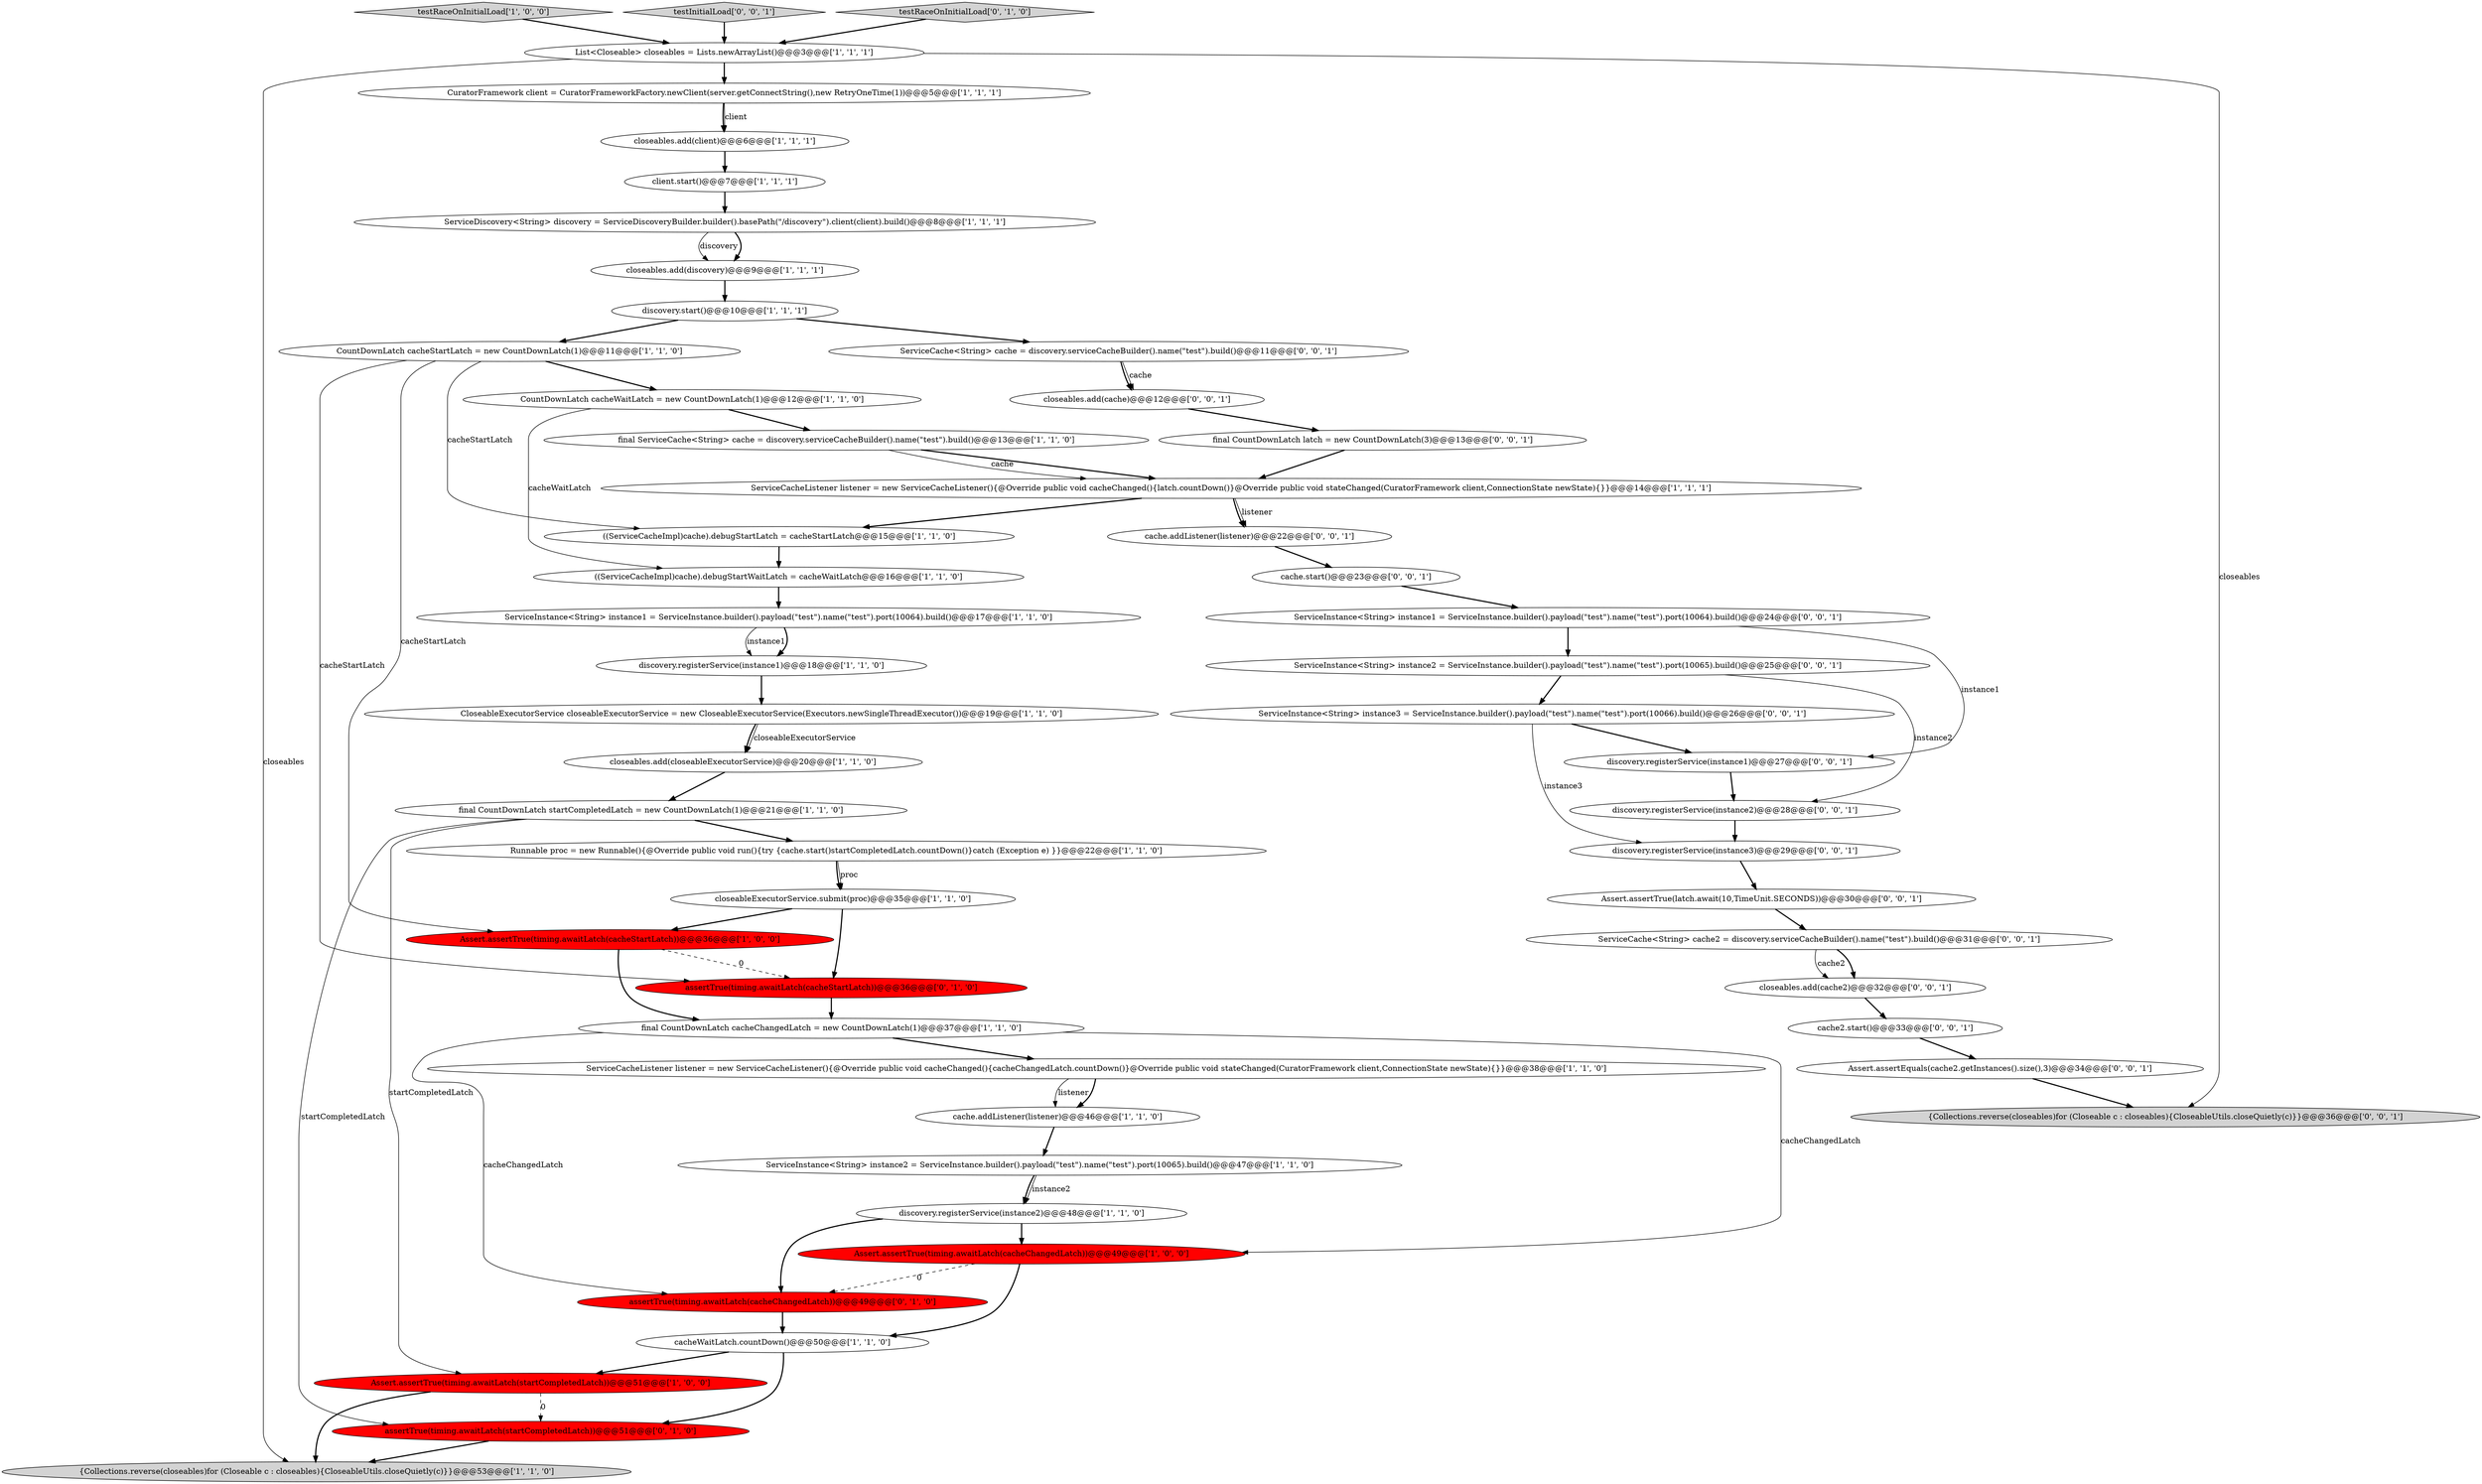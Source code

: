 digraph {
38 [style = filled, label = "Assert.assertTrue(latch.await(10,TimeUnit.SECONDS))@@@30@@@['0', '0', '1']", fillcolor = white, shape = ellipse image = "AAA0AAABBB3BBB"];
27 [style = filled, label = "discovery.start()@@@10@@@['1', '1', '1']", fillcolor = white, shape = ellipse image = "AAA0AAABBB1BBB"];
26 [style = filled, label = "testRaceOnInitialLoad['1', '0', '0']", fillcolor = lightgray, shape = diamond image = "AAA0AAABBB1BBB"];
2 [style = filled, label = "closeables.add(client)@@@6@@@['1', '1', '1']", fillcolor = white, shape = ellipse image = "AAA0AAABBB1BBB"];
24 [style = filled, label = "ServiceInstance<String> instance2 = ServiceInstance.builder().payload(\"test\").name(\"test\").port(10065).build()@@@47@@@['1', '1', '0']", fillcolor = white, shape = ellipse image = "AAA0AAABBB1BBB"];
41 [style = filled, label = "ServiceInstance<String> instance3 = ServiceInstance.builder().payload(\"test\").name(\"test\").port(10066).build()@@@26@@@['0', '0', '1']", fillcolor = white, shape = ellipse image = "AAA0AAABBB3BBB"];
18 [style = filled, label = "final CountDownLatch startCompletedLatch = new CountDownLatch(1)@@@21@@@['1', '1', '0']", fillcolor = white, shape = ellipse image = "AAA0AAABBB1BBB"];
1 [style = filled, label = "((ServiceCacheImpl)cache).debugStartWaitLatch = cacheWaitLatch@@@16@@@['1', '1', '0']", fillcolor = white, shape = ellipse image = "AAA0AAABBB1BBB"];
40 [style = filled, label = "testInitialLoad['0', '0', '1']", fillcolor = lightgray, shape = diamond image = "AAA0AAABBB3BBB"];
45 [style = filled, label = "Assert.assertEquals(cache2.getInstances().size(),3)@@@34@@@['0', '0', '1']", fillcolor = white, shape = ellipse image = "AAA0AAABBB3BBB"];
12 [style = filled, label = "CountDownLatch cacheWaitLatch = new CountDownLatch(1)@@@12@@@['1', '1', '0']", fillcolor = white, shape = ellipse image = "AAA0AAABBB1BBB"];
34 [style = filled, label = "assertTrue(timing.awaitLatch(startCompletedLatch))@@@51@@@['0', '1', '0']", fillcolor = red, shape = ellipse image = "AAA1AAABBB2BBB"];
7 [style = filled, label = "Assert.assertTrue(timing.awaitLatch(startCompletedLatch))@@@51@@@['1', '0', '0']", fillcolor = red, shape = ellipse image = "AAA1AAABBB1BBB"];
21 [style = filled, label = "List<Closeable> closeables = Lists.newArrayList()@@@3@@@['1', '1', '1']", fillcolor = white, shape = ellipse image = "AAA0AAABBB1BBB"];
15 [style = filled, label = "closeables.add(discovery)@@@9@@@['1', '1', '1']", fillcolor = white, shape = ellipse image = "AAA0AAABBB1BBB"];
46 [style = filled, label = "cache.start()@@@23@@@['0', '0', '1']", fillcolor = white, shape = ellipse image = "AAA0AAABBB3BBB"];
51 [style = filled, label = "{Collections.reverse(closeables)for (Closeable c : closeables){CloseableUtils.closeQuietly(c)}}@@@36@@@['0', '0', '1']", fillcolor = lightgray, shape = ellipse image = "AAA0AAABBB3BBB"];
43 [style = filled, label = "discovery.registerService(instance2)@@@28@@@['0', '0', '1']", fillcolor = white, shape = ellipse image = "AAA0AAABBB3BBB"];
52 [style = filled, label = "closeables.add(cache2)@@@32@@@['0', '0', '1']", fillcolor = white, shape = ellipse image = "AAA0AAABBB3BBB"];
44 [style = filled, label = "closeables.add(cache)@@@12@@@['0', '0', '1']", fillcolor = white, shape = ellipse image = "AAA0AAABBB3BBB"];
4 [style = filled, label = "Assert.assertTrue(timing.awaitLatch(cacheChangedLatch))@@@49@@@['1', '0', '0']", fillcolor = red, shape = ellipse image = "AAA1AAABBB1BBB"];
8 [style = filled, label = "ServiceCacheListener listener = new ServiceCacheListener(){@Override public void cacheChanged(){cacheChangedLatch.countDown()}@Override public void stateChanged(CuratorFramework client,ConnectionState newState){}}@@@38@@@['1', '1', '0']", fillcolor = white, shape = ellipse image = "AAA0AAABBB1BBB"];
19 [style = filled, label = "{Collections.reverse(closeables)for (Closeable c : closeables){CloseableUtils.closeQuietly(c)}}@@@53@@@['1', '1', '0']", fillcolor = lightgray, shape = ellipse image = "AAA0AAABBB1BBB"];
5 [style = filled, label = "cacheWaitLatch.countDown()@@@50@@@['1', '1', '0']", fillcolor = white, shape = ellipse image = "AAA0AAABBB1BBB"];
6 [style = filled, label = "CountDownLatch cacheStartLatch = new CountDownLatch(1)@@@11@@@['1', '1', '0']", fillcolor = white, shape = ellipse image = "AAA0AAABBB1BBB"];
23 [style = filled, label = "Assert.assertTrue(timing.awaitLatch(cacheStartLatch))@@@36@@@['1', '0', '0']", fillcolor = red, shape = ellipse image = "AAA1AAABBB1BBB"];
25 [style = filled, label = "cache.addListener(listener)@@@46@@@['1', '1', '0']", fillcolor = white, shape = ellipse image = "AAA0AAABBB1BBB"];
30 [style = filled, label = "client.start()@@@7@@@['1', '1', '1']", fillcolor = white, shape = ellipse image = "AAA0AAABBB1BBB"];
17 [style = filled, label = "ServiceInstance<String> instance1 = ServiceInstance.builder().payload(\"test\").name(\"test\").port(10064).build()@@@17@@@['1', '1', '0']", fillcolor = white, shape = ellipse image = "AAA0AAABBB1BBB"];
36 [style = filled, label = "ServiceCache<String> cache2 = discovery.serviceCacheBuilder().name(\"test\").build()@@@31@@@['0', '0', '1']", fillcolor = white, shape = ellipse image = "AAA0AAABBB3BBB"];
0 [style = filled, label = "((ServiceCacheImpl)cache).debugStartLatch = cacheStartLatch@@@15@@@['1', '1', '0']", fillcolor = white, shape = ellipse image = "AAA0AAABBB1BBB"];
9 [style = filled, label = "closeables.add(closeableExecutorService)@@@20@@@['1', '1', '0']", fillcolor = white, shape = ellipse image = "AAA0AAABBB1BBB"];
47 [style = filled, label = "final CountDownLatch latch = new CountDownLatch(3)@@@13@@@['0', '0', '1']", fillcolor = white, shape = ellipse image = "AAA0AAABBB3BBB"];
16 [style = filled, label = "discovery.registerService(instance2)@@@48@@@['1', '1', '0']", fillcolor = white, shape = ellipse image = "AAA0AAABBB1BBB"];
35 [style = filled, label = "discovery.registerService(instance3)@@@29@@@['0', '0', '1']", fillcolor = white, shape = ellipse image = "AAA0AAABBB3BBB"];
48 [style = filled, label = "discovery.registerService(instance1)@@@27@@@['0', '0', '1']", fillcolor = white, shape = ellipse image = "AAA0AAABBB3BBB"];
11 [style = filled, label = "CloseableExecutorService closeableExecutorService = new CloseableExecutorService(Executors.newSingleThreadExecutor())@@@19@@@['1', '1', '0']", fillcolor = white, shape = ellipse image = "AAA0AAABBB1BBB"];
50 [style = filled, label = "ServiceInstance<String> instance2 = ServiceInstance.builder().payload(\"test\").name(\"test\").port(10065).build()@@@25@@@['0', '0', '1']", fillcolor = white, shape = ellipse image = "AAA0AAABBB3BBB"];
39 [style = filled, label = "cache2.start()@@@33@@@['0', '0', '1']", fillcolor = white, shape = ellipse image = "AAA0AAABBB3BBB"];
14 [style = filled, label = "CuratorFramework client = CuratorFrameworkFactory.newClient(server.getConnectString(),new RetryOneTime(1))@@@5@@@['1', '1', '1']", fillcolor = white, shape = ellipse image = "AAA0AAABBB1BBB"];
28 [style = filled, label = "final ServiceCache<String> cache = discovery.serviceCacheBuilder().name(\"test\").build()@@@13@@@['1', '1', '0']", fillcolor = white, shape = ellipse image = "AAA0AAABBB1BBB"];
42 [style = filled, label = "cache.addListener(listener)@@@22@@@['0', '0', '1']", fillcolor = white, shape = ellipse image = "AAA0AAABBB3BBB"];
29 [style = filled, label = "ServiceCacheListener listener = new ServiceCacheListener(){@Override public void cacheChanged(){latch.countDown()}@Override public void stateChanged(CuratorFramework client,ConnectionState newState){}}@@@14@@@['1', '1', '1']", fillcolor = white, shape = ellipse image = "AAA0AAABBB1BBB"];
32 [style = filled, label = "assertTrue(timing.awaitLatch(cacheChangedLatch))@@@49@@@['0', '1', '0']", fillcolor = red, shape = ellipse image = "AAA1AAABBB2BBB"];
20 [style = filled, label = "discovery.registerService(instance1)@@@18@@@['1', '1', '0']", fillcolor = white, shape = ellipse image = "AAA0AAABBB1BBB"];
37 [style = filled, label = "ServiceCache<String> cache = discovery.serviceCacheBuilder().name(\"test\").build()@@@11@@@['0', '0', '1']", fillcolor = white, shape = ellipse image = "AAA0AAABBB3BBB"];
13 [style = filled, label = "Runnable proc = new Runnable(){@Override public void run(){try {cache.start()startCompletedLatch.countDown()}catch (Exception e) }}@@@22@@@['1', '1', '0']", fillcolor = white, shape = ellipse image = "AAA0AAABBB1BBB"];
22 [style = filled, label = "ServiceDiscovery<String> discovery = ServiceDiscoveryBuilder.builder().basePath(\"/discovery\").client(client).build()@@@8@@@['1', '1', '1']", fillcolor = white, shape = ellipse image = "AAA0AAABBB1BBB"];
31 [style = filled, label = "testRaceOnInitialLoad['0', '1', '0']", fillcolor = lightgray, shape = diamond image = "AAA0AAABBB2BBB"];
33 [style = filled, label = "assertTrue(timing.awaitLatch(cacheStartLatch))@@@36@@@['0', '1', '0']", fillcolor = red, shape = ellipse image = "AAA1AAABBB2BBB"];
49 [style = filled, label = "ServiceInstance<String> instance1 = ServiceInstance.builder().payload(\"test\").name(\"test\").port(10064).build()@@@24@@@['0', '0', '1']", fillcolor = white, shape = ellipse image = "AAA0AAABBB3BBB"];
3 [style = filled, label = "final CountDownLatch cacheChangedLatch = new CountDownLatch(1)@@@37@@@['1', '1', '0']", fillcolor = white, shape = ellipse image = "AAA0AAABBB1BBB"];
10 [style = filled, label = "closeableExecutorService.submit(proc)@@@35@@@['1', '1', '0']", fillcolor = white, shape = ellipse image = "AAA0AAABBB1BBB"];
28->29 [style = bold, label=""];
13->10 [style = bold, label=""];
32->5 [style = bold, label=""];
12->1 [style = solid, label="cacheWaitLatch"];
52->39 [style = bold, label=""];
30->22 [style = bold, label=""];
22->15 [style = bold, label=""];
12->28 [style = bold, label=""];
33->3 [style = bold, label=""];
42->46 [style = bold, label=""];
34->19 [style = bold, label=""];
22->15 [style = solid, label="discovery"];
3->4 [style = solid, label="cacheChangedLatch"];
29->42 [style = solid, label="listener"];
45->51 [style = bold, label=""];
36->52 [style = bold, label=""];
21->19 [style = solid, label="closeables"];
18->34 [style = solid, label="startCompletedLatch"];
46->49 [style = bold, label=""];
24->16 [style = solid, label="instance2"];
36->52 [style = solid, label="cache2"];
29->0 [style = bold, label=""];
14->2 [style = solid, label="client"];
49->48 [style = solid, label="instance1"];
6->0 [style = solid, label="cacheStartLatch"];
6->33 [style = solid, label="cacheStartLatch"];
38->36 [style = bold, label=""];
39->45 [style = bold, label=""];
23->3 [style = bold, label=""];
16->32 [style = bold, label=""];
31->21 [style = bold, label=""];
21->51 [style = solid, label="closeables"];
20->11 [style = bold, label=""];
28->29 [style = solid, label="cache"];
11->9 [style = bold, label=""];
27->6 [style = bold, label=""];
23->33 [style = dashed, label="0"];
49->50 [style = bold, label=""];
1->17 [style = bold, label=""];
11->9 [style = solid, label="closeableExecutorService"];
26->21 [style = bold, label=""];
5->34 [style = bold, label=""];
4->32 [style = dashed, label="0"];
47->29 [style = bold, label=""];
24->16 [style = bold, label=""];
25->24 [style = bold, label=""];
41->48 [style = bold, label=""];
27->37 [style = bold, label=""];
17->20 [style = solid, label="instance1"];
3->32 [style = solid, label="cacheChangedLatch"];
9->18 [style = bold, label=""];
43->35 [style = bold, label=""];
48->43 [style = bold, label=""];
10->23 [style = bold, label=""];
41->35 [style = solid, label="instance3"];
0->1 [style = bold, label=""];
3->8 [style = bold, label=""];
29->42 [style = bold, label=""];
37->44 [style = solid, label="cache"];
7->34 [style = dashed, label="0"];
21->14 [style = bold, label=""];
18->13 [style = bold, label=""];
37->44 [style = bold, label=""];
6->23 [style = solid, label="cacheStartLatch"];
13->10 [style = solid, label="proc"];
5->7 [style = bold, label=""];
14->2 [style = bold, label=""];
10->33 [style = bold, label=""];
35->38 [style = bold, label=""];
8->25 [style = solid, label="listener"];
50->43 [style = solid, label="instance2"];
16->4 [style = bold, label=""];
2->30 [style = bold, label=""];
15->27 [style = bold, label=""];
44->47 [style = bold, label=""];
7->19 [style = bold, label=""];
8->25 [style = bold, label=""];
4->5 [style = bold, label=""];
50->41 [style = bold, label=""];
18->7 [style = solid, label="startCompletedLatch"];
40->21 [style = bold, label=""];
17->20 [style = bold, label=""];
6->12 [style = bold, label=""];
}
